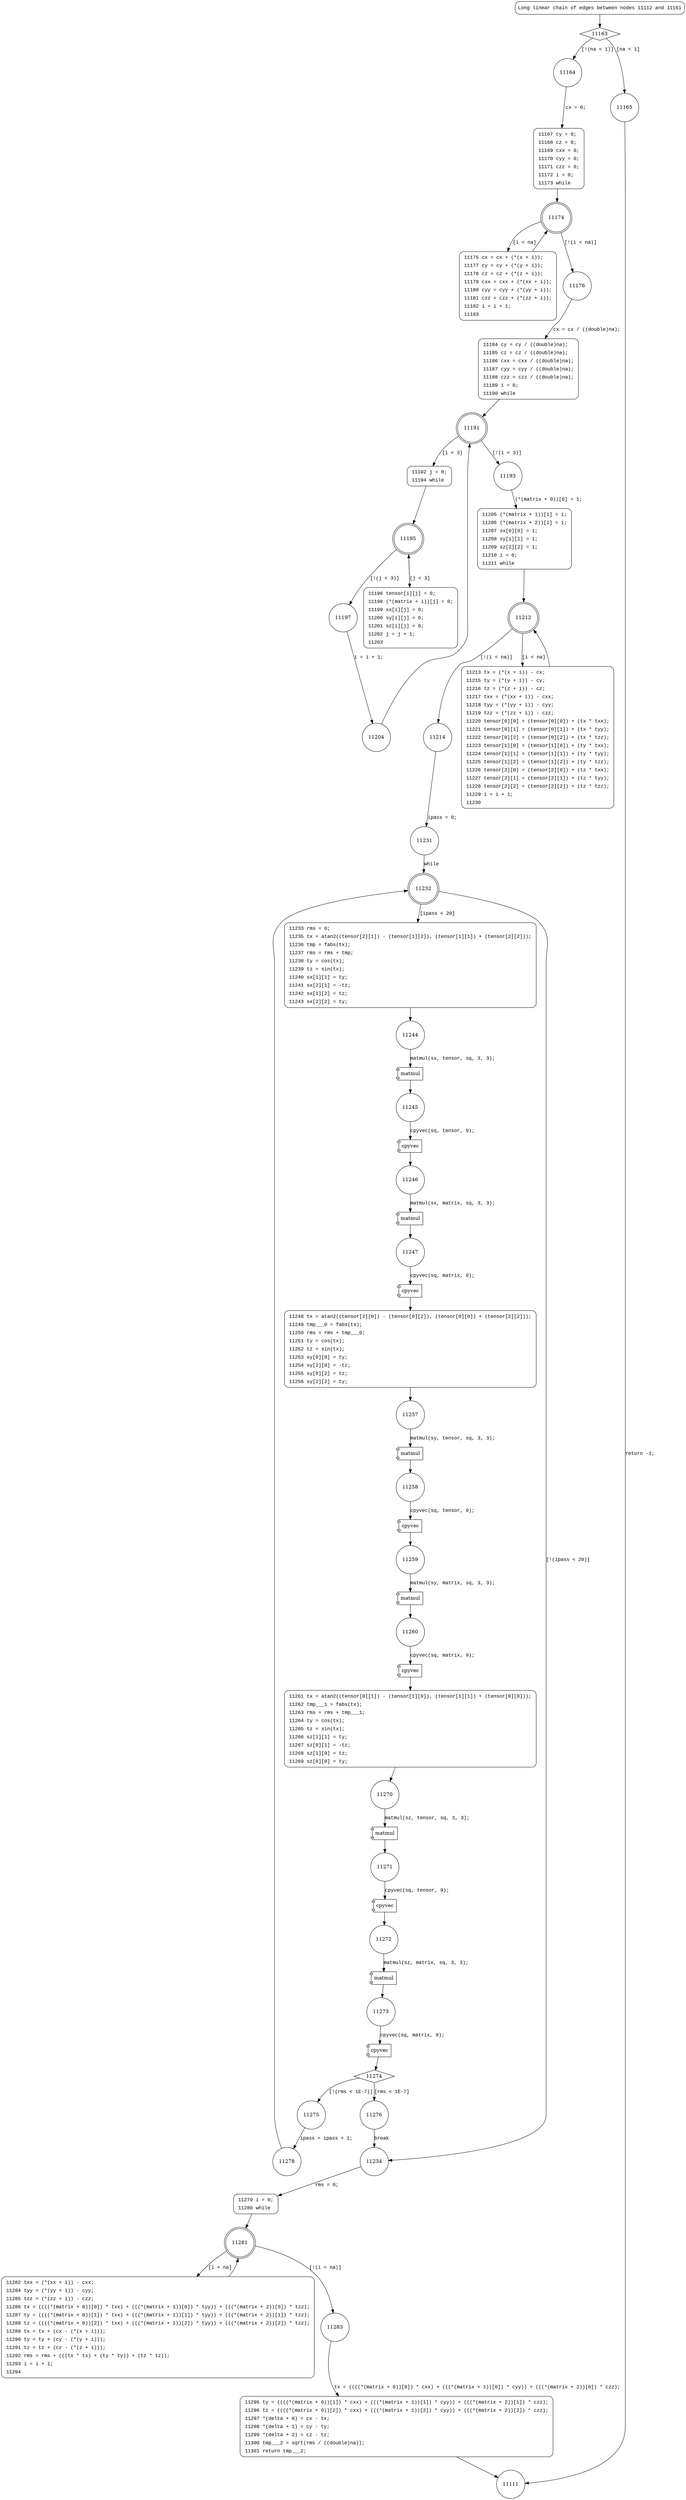 digraph bstrot {
11163 [shape="diamond"]
11164 [shape="circle"]
11165 [shape="circle"]
11167 [shape="circle"]
11174 [shape="doublecircle"]
11176 [shape="circle"]
11175 [shape="circle"]
11184 [shape="circle"]
11191 [shape="doublecircle"]
11193 [shape="circle"]
11192 [shape="circle"]
11195 [shape="doublecircle"]
11197 [shape="circle"]
11196 [shape="circle"]
11204 [shape="circle"]
11205 [shape="circle"]
11212 [shape="doublecircle"]
11214 [shape="circle"]
11213 [shape="circle"]
11231 [shape="circle"]
11232 [shape="doublecircle"]
11234 [shape="circle"]
11233 [shape="circle"]
11244 [shape="circle"]
11245 [shape="circle"]
11246 [shape="circle"]
11247 [shape="circle"]
11248 [shape="circle"]
11257 [shape="circle"]
11258 [shape="circle"]
11259 [shape="circle"]
11260 [shape="circle"]
11261 [shape="circle"]
11270 [shape="circle"]
11271 [shape="circle"]
11272 [shape="circle"]
11273 [shape="circle"]
11274 [shape="diamond"]
11275 [shape="circle"]
11276 [shape="circle"]
11279 [shape="circle"]
11281 [shape="doublecircle"]
11283 [shape="circle"]
11282 [shape="circle"]
11295 [shape="circle"]
11278 [shape="circle"]
11111 [shape="circle"]
11112 [style="filled,bold" penwidth="1" fillcolor="white" fontname="Courier New" shape="Mrecord" label="Long linear chain of edges between nodes 11112 and 11161"]
11112 -> 11163[label=""]
11167 [style="filled,bold" penwidth="1" fillcolor="white" fontname="Courier New" shape="Mrecord" label=<<table border="0" cellborder="0" cellpadding="3" bgcolor="white"><tr><td align="right">11167</td><td align="left">cy = 0;</td></tr><tr><td align="right">11168</td><td align="left">cz = 0;</td></tr><tr><td align="right">11169</td><td align="left">cxx = 0;</td></tr><tr><td align="right">11170</td><td align="left">cyy = 0;</td></tr><tr><td align="right">11171</td><td align="left">czz = 0;</td></tr><tr><td align="right">11172</td><td align="left">i = 0;</td></tr><tr><td align="right">11173</td><td align="left">while</td></tr></table>>]
11167 -> 11174[label=""]
11175 [style="filled,bold" penwidth="1" fillcolor="white" fontname="Courier New" shape="Mrecord" label=<<table border="0" cellborder="0" cellpadding="3" bgcolor="white"><tr><td align="right">11175</td><td align="left">cx = cx + (*(x + i));</td></tr><tr><td align="right">11177</td><td align="left">cy = cy + (*(y + i));</td></tr><tr><td align="right">11178</td><td align="left">cz = cz + (*(z + i));</td></tr><tr><td align="right">11179</td><td align="left">cxx = cxx + (*(xx + i));</td></tr><tr><td align="right">11180</td><td align="left">cyy = cyy + (*(yy + i));</td></tr><tr><td align="right">11181</td><td align="left">czz = czz + (*(zz + i));</td></tr><tr><td align="right">11182</td><td align="left">i = i + 1;</td></tr><tr><td align="right">11183</td><td align="left"></td></tr></table>>]
11175 -> 11174[label=""]
11184 [style="filled,bold" penwidth="1" fillcolor="white" fontname="Courier New" shape="Mrecord" label=<<table border="0" cellborder="0" cellpadding="3" bgcolor="white"><tr><td align="right">11184</td><td align="left">cy = cy / ((double)na);</td></tr><tr><td align="right">11185</td><td align="left">cz = cz / ((double)na);</td></tr><tr><td align="right">11186</td><td align="left">cxx = cxx / ((double)na);</td></tr><tr><td align="right">11187</td><td align="left">cyy = cyy / ((double)na);</td></tr><tr><td align="right">11188</td><td align="left">czz = czz / ((double)na);</td></tr><tr><td align="right">11189</td><td align="left">i = 0;</td></tr><tr><td align="right">11190</td><td align="left">while</td></tr></table>>]
11184 -> 11191[label=""]
11192 [style="filled,bold" penwidth="1" fillcolor="white" fontname="Courier New" shape="Mrecord" label=<<table border="0" cellborder="0" cellpadding="3" bgcolor="white"><tr><td align="right">11192</td><td align="left">j = 0;</td></tr><tr><td align="right">11194</td><td align="left">while</td></tr></table>>]
11192 -> 11195[label=""]
11196 [style="filled,bold" penwidth="1" fillcolor="white" fontname="Courier New" shape="Mrecord" label=<<table border="0" cellborder="0" cellpadding="3" bgcolor="white"><tr><td align="right">11196</td><td align="left">tensor[i][j] = 0;</td></tr><tr><td align="right">11198</td><td align="left">(*(matrix + i))[j] = 0;</td></tr><tr><td align="right">11199</td><td align="left">sx[i][j] = 0;</td></tr><tr><td align="right">11200</td><td align="left">sy[i][j] = 0;</td></tr><tr><td align="right">11201</td><td align="left">sz[i][j] = 0;</td></tr><tr><td align="right">11202</td><td align="left">j = j + 1;</td></tr><tr><td align="right">11203</td><td align="left"></td></tr></table>>]
11196 -> 11195[label=""]
11205 [style="filled,bold" penwidth="1" fillcolor="white" fontname="Courier New" shape="Mrecord" label=<<table border="0" cellborder="0" cellpadding="3" bgcolor="white"><tr><td align="right">11205</td><td align="left">(*(matrix + 1))[1] = 1;</td></tr><tr><td align="right">11206</td><td align="left">(*(matrix + 2))[2] = 1;</td></tr><tr><td align="right">11207</td><td align="left">sx[0][0] = 1;</td></tr><tr><td align="right">11208</td><td align="left">sy[1][1] = 1;</td></tr><tr><td align="right">11209</td><td align="left">sz[2][2] = 1;</td></tr><tr><td align="right">11210</td><td align="left">i = 0;</td></tr><tr><td align="right">11211</td><td align="left">while</td></tr></table>>]
11205 -> 11212[label=""]
11213 [style="filled,bold" penwidth="1" fillcolor="white" fontname="Courier New" shape="Mrecord" label=<<table border="0" cellborder="0" cellpadding="3" bgcolor="white"><tr><td align="right">11213</td><td align="left">tx = (*(x + i)) - cx;</td></tr><tr><td align="right">11215</td><td align="left">ty = (*(y + i)) - cy;</td></tr><tr><td align="right">11216</td><td align="left">tz = (*(z + i)) - cz;</td></tr><tr><td align="right">11217</td><td align="left">txx = (*(xx + i)) - cxx;</td></tr><tr><td align="right">11218</td><td align="left">tyy = (*(yy + i)) - cyy;</td></tr><tr><td align="right">11219</td><td align="left">tzz = (*(zz + i)) - czz;</td></tr><tr><td align="right">11220</td><td align="left">tensor[0][0] = (tensor[0][0]) + (tx * txx);</td></tr><tr><td align="right">11221</td><td align="left">tensor[0][1] = (tensor[0][1]) + (tx * tyy);</td></tr><tr><td align="right">11222</td><td align="left">tensor[0][2] = (tensor[0][2]) + (tx * tzz);</td></tr><tr><td align="right">11223</td><td align="left">tensor[1][0] = (tensor[1][0]) + (ty * txx);</td></tr><tr><td align="right">11224</td><td align="left">tensor[1][1] = (tensor[1][1]) + (ty * tyy);</td></tr><tr><td align="right">11225</td><td align="left">tensor[1][2] = (tensor[1][2]) + (ty * tzz);</td></tr><tr><td align="right">11226</td><td align="left">tensor[2][0] = (tensor[2][0]) + (tz * txx);</td></tr><tr><td align="right">11227</td><td align="left">tensor[2][1] = (tensor[2][1]) + (tz * tyy);</td></tr><tr><td align="right">11228</td><td align="left">tensor[2][2] = (tensor[2][2]) + (tz * tzz);</td></tr><tr><td align="right">11229</td><td align="left">i = i + 1;</td></tr><tr><td align="right">11230</td><td align="left"></td></tr></table>>]
11213 -> 11212[label=""]
11233 [style="filled,bold" penwidth="1" fillcolor="white" fontname="Courier New" shape="Mrecord" label=<<table border="0" cellborder="0" cellpadding="3" bgcolor="white"><tr><td align="right">11233</td><td align="left">rms = 0;</td></tr><tr><td align="right">11235</td><td align="left">tx = atan2((tensor[2][1]) - (tensor[1][2]), (tensor[1][1]) + (tensor[2][2]));</td></tr><tr><td align="right">11236</td><td align="left">tmp = fabs(tx);</td></tr><tr><td align="right">11237</td><td align="left">rms = rms + tmp;</td></tr><tr><td align="right">11238</td><td align="left">ty = cos(tx);</td></tr><tr><td align="right">11239</td><td align="left">tz = sin(tx);</td></tr><tr><td align="right">11240</td><td align="left">sx[1][1] = ty;</td></tr><tr><td align="right">11241</td><td align="left">sx[2][1] = -tz;</td></tr><tr><td align="right">11242</td><td align="left">sx[1][2] = tz;</td></tr><tr><td align="right">11243</td><td align="left">sx[2][2] = ty;</td></tr></table>>]
11233 -> 11244[label=""]
11248 [style="filled,bold" penwidth="1" fillcolor="white" fontname="Courier New" shape="Mrecord" label=<<table border="0" cellborder="0" cellpadding="3" bgcolor="white"><tr><td align="right">11248</td><td align="left">tx = atan2((tensor[2][0]) - (tensor[0][2]), (tensor[0][0]) + (tensor[2][2]));</td></tr><tr><td align="right">11249</td><td align="left">tmp___0 = fabs(tx);</td></tr><tr><td align="right">11250</td><td align="left">rms = rms + tmp___0;</td></tr><tr><td align="right">11251</td><td align="left">ty = cos(tx);</td></tr><tr><td align="right">11252</td><td align="left">tz = sin(tx);</td></tr><tr><td align="right">11253</td><td align="left">sy[0][0] = ty;</td></tr><tr><td align="right">11254</td><td align="left">sy[2][0] = -tz;</td></tr><tr><td align="right">11255</td><td align="left">sy[0][2] = tz;</td></tr><tr><td align="right">11256</td><td align="left">sy[2][2] = ty;</td></tr></table>>]
11248 -> 11257[label=""]
11261 [style="filled,bold" penwidth="1" fillcolor="white" fontname="Courier New" shape="Mrecord" label=<<table border="0" cellborder="0" cellpadding="3" bgcolor="white"><tr><td align="right">11261</td><td align="left">tx = atan2((tensor[0][1]) - (tensor[1][0]), (tensor[1][1]) + (tensor[0][0]));</td></tr><tr><td align="right">11262</td><td align="left">tmp___1 = fabs(tx);</td></tr><tr><td align="right">11263</td><td align="left">rms = rms + tmp___1;</td></tr><tr><td align="right">11264</td><td align="left">ty = cos(tx);</td></tr><tr><td align="right">11265</td><td align="left">tz = sin(tx);</td></tr><tr><td align="right">11266</td><td align="left">sz[1][1] = ty;</td></tr><tr><td align="right">11267</td><td align="left">sz[0][1] = -tz;</td></tr><tr><td align="right">11268</td><td align="left">sz[1][0] = tz;</td></tr><tr><td align="right">11269</td><td align="left">sz[0][0] = ty;</td></tr></table>>]
11261 -> 11270[label=""]
11279 [style="filled,bold" penwidth="1" fillcolor="white" fontname="Courier New" shape="Mrecord" label=<<table border="0" cellborder="0" cellpadding="3" bgcolor="white"><tr><td align="right">11279</td><td align="left">i = 0;</td></tr><tr><td align="right">11280</td><td align="left">while</td></tr></table>>]
11279 -> 11281[label=""]
11282 [style="filled,bold" penwidth="1" fillcolor="white" fontname="Courier New" shape="Mrecord" label=<<table border="0" cellborder="0" cellpadding="3" bgcolor="white"><tr><td align="right">11282</td><td align="left">txx = (*(xx + i)) - cxx;</td></tr><tr><td align="right">11284</td><td align="left">tyy = (*(yy + i)) - cyy;</td></tr><tr><td align="right">11285</td><td align="left">tzz = (*(zz + i)) - czz;</td></tr><tr><td align="right">11286</td><td align="left">tx = ((((*(matrix + 0))[0]) * txx) + (((*(matrix + 1))[0]) * tyy)) + (((*(matrix + 2))[0]) * tzz);</td></tr><tr><td align="right">11287</td><td align="left">ty = ((((*(matrix + 0))[1]) * txx) + (((*(matrix + 1))[1]) * tyy)) + (((*(matrix + 2))[1]) * tzz);</td></tr><tr><td align="right">11288</td><td align="left">tz = ((((*(matrix + 0))[2]) * txx) + (((*(matrix + 1))[2]) * tyy)) + (((*(matrix + 2))[2]) * tzz);</td></tr><tr><td align="right">11289</td><td align="left">tx = tx + (cx - (*(x + i)));</td></tr><tr><td align="right">11290</td><td align="left">ty = ty + (cy - (*(y + i)));</td></tr><tr><td align="right">11291</td><td align="left">tz = tz + (cz - (*(z + i)));</td></tr><tr><td align="right">11292</td><td align="left">rms = rms + (((tx * tx) + (ty * ty)) + (tz * tz));</td></tr><tr><td align="right">11293</td><td align="left">i = i + 1;</td></tr><tr><td align="right">11294</td><td align="left"></td></tr></table>>]
11282 -> 11281[label=""]
11295 [style="filled,bold" penwidth="1" fillcolor="white" fontname="Courier New" shape="Mrecord" label=<<table border="0" cellborder="0" cellpadding="3" bgcolor="white"><tr><td align="right">11295</td><td align="left">ty = ((((*(matrix + 0))[1]) * cxx) + (((*(matrix + 1))[1]) * cyy)) + (((*(matrix + 2))[1]) * czz);</td></tr><tr><td align="right">11296</td><td align="left">tz = ((((*(matrix + 0))[2]) * cxx) + (((*(matrix + 1))[2]) * cyy)) + (((*(matrix + 2))[2]) * czz);</td></tr><tr><td align="right">11297</td><td align="left">*(delta + 0) = cx - tx;</td></tr><tr><td align="right">11298</td><td align="left">*(delta + 1) = cy - ty;</td></tr><tr><td align="right">11299</td><td align="left">*(delta + 2) = cz - tz;</td></tr><tr><td align="right">11300</td><td align="left">tmp___2 = sqrt(rms / ((double)na));</td></tr><tr><td align="right">11301</td><td align="left">return tmp___2;</td></tr></table>>]
11295 -> 11111[label=""]
11163 -> 11164 [label="[!(na < 1)]" fontname="Courier New"]
11163 -> 11165 [label="[na < 1]" fontname="Courier New"]
11164 -> 11167 [label="cx = 0;" fontname="Courier New"]
11174 -> 11176 [label="[!(i < na)]" fontname="Courier New"]
11174 -> 11175 [label="[i < na]" fontname="Courier New"]
11176 -> 11184 [label="cx = cx / ((double)na);" fontname="Courier New"]
11191 -> 11193 [label="[!(i < 3)]" fontname="Courier New"]
11191 -> 11192 [label="[i < 3]" fontname="Courier New"]
11195 -> 11197 [label="[!(j < 3)]" fontname="Courier New"]
11195 -> 11196 [label="[j < 3]" fontname="Courier New"]
11197 -> 11204 [label="i = i + 1;" fontname="Courier New"]
11193 -> 11205 [label="(*(matrix + 0))[0] = 1;" fontname="Courier New"]
11212 -> 11214 [label="[!(i < na)]" fontname="Courier New"]
11212 -> 11213 [label="[i < na]" fontname="Courier New"]
11214 -> 11231 [label="ipass = 0;" fontname="Courier New"]
11232 -> 11234 [label="[!(ipass < 20)]" fontname="Courier New"]
11232 -> 11233 [label="[ipass < 20]" fontname="Courier New"]
100328 [shape="component" label="matmul"]
11244 -> 100328 [label="matmul(sx, tensor, sq, 3, 3);" fontname="Courier New"]
100328 -> 11245 [label="" fontname="Courier New"]
100329 [shape="component" label="cpyvec"]
11245 -> 100329 [label="cpyvec(sq, tensor, 9);" fontname="Courier New"]
100329 -> 11246 [label="" fontname="Courier New"]
100330 [shape="component" label="matmul"]
11246 -> 100330 [label="matmul(sx, matrix, sq, 3, 3);" fontname="Courier New"]
100330 -> 11247 [label="" fontname="Courier New"]
100331 [shape="component" label="cpyvec"]
11247 -> 100331 [label="cpyvec(sq, matrix, 9);" fontname="Courier New"]
100331 -> 11248 [label="" fontname="Courier New"]
100332 [shape="component" label="matmul"]
11257 -> 100332 [label="matmul(sy, tensor, sq, 3, 3);" fontname="Courier New"]
100332 -> 11258 [label="" fontname="Courier New"]
100333 [shape="component" label="cpyvec"]
11258 -> 100333 [label="cpyvec(sq, tensor, 9);" fontname="Courier New"]
100333 -> 11259 [label="" fontname="Courier New"]
100334 [shape="component" label="matmul"]
11259 -> 100334 [label="matmul(sy, matrix, sq, 3, 3);" fontname="Courier New"]
100334 -> 11260 [label="" fontname="Courier New"]
100335 [shape="component" label="cpyvec"]
11260 -> 100335 [label="cpyvec(sq, matrix, 9);" fontname="Courier New"]
100335 -> 11261 [label="" fontname="Courier New"]
100336 [shape="component" label="matmul"]
11270 -> 100336 [label="matmul(sz, tensor, sq, 3, 3);" fontname="Courier New"]
100336 -> 11271 [label="" fontname="Courier New"]
100337 [shape="component" label="cpyvec"]
11271 -> 100337 [label="cpyvec(sq, tensor, 9);" fontname="Courier New"]
100337 -> 11272 [label="" fontname="Courier New"]
100338 [shape="component" label="matmul"]
11272 -> 100338 [label="matmul(sz, matrix, sq, 3, 3);" fontname="Courier New"]
100338 -> 11273 [label="" fontname="Courier New"]
100339 [shape="component" label="cpyvec"]
11273 -> 100339 [label="cpyvec(sq, matrix, 9);" fontname="Courier New"]
100339 -> 11274 [label="" fontname="Courier New"]
11274 -> 11275 [label="[!(rms < 1E-7)]" fontname="Courier New"]
11274 -> 11276 [label="[rms < 1E-7]" fontname="Courier New"]
11234 -> 11279 [label="rms = 0;" fontname="Courier New"]
11281 -> 11283 [label="[!(i < na)]" fontname="Courier New"]
11281 -> 11282 [label="[i < na]" fontname="Courier New"]
11283 -> 11295 [label="tx = ((((*(matrix + 0))[0]) * cxx) + (((*(matrix + 1))[0]) * cyy)) + (((*(matrix + 2))[0]) * czz);" fontname="Courier New"]
11275 -> 11278 [label="ipass = ipass + 1;" fontname="Courier New"]
11165 -> 11111 [label="return -1;" fontname="Courier New"]
11204 -> 11191 [label="" fontname="Courier New"]
11231 -> 11232 [label="while" fontname="Courier New"]
11276 -> 11234 [label="break" fontname="Courier New"]
11278 -> 11232 [label="" fontname="Courier New"]
}